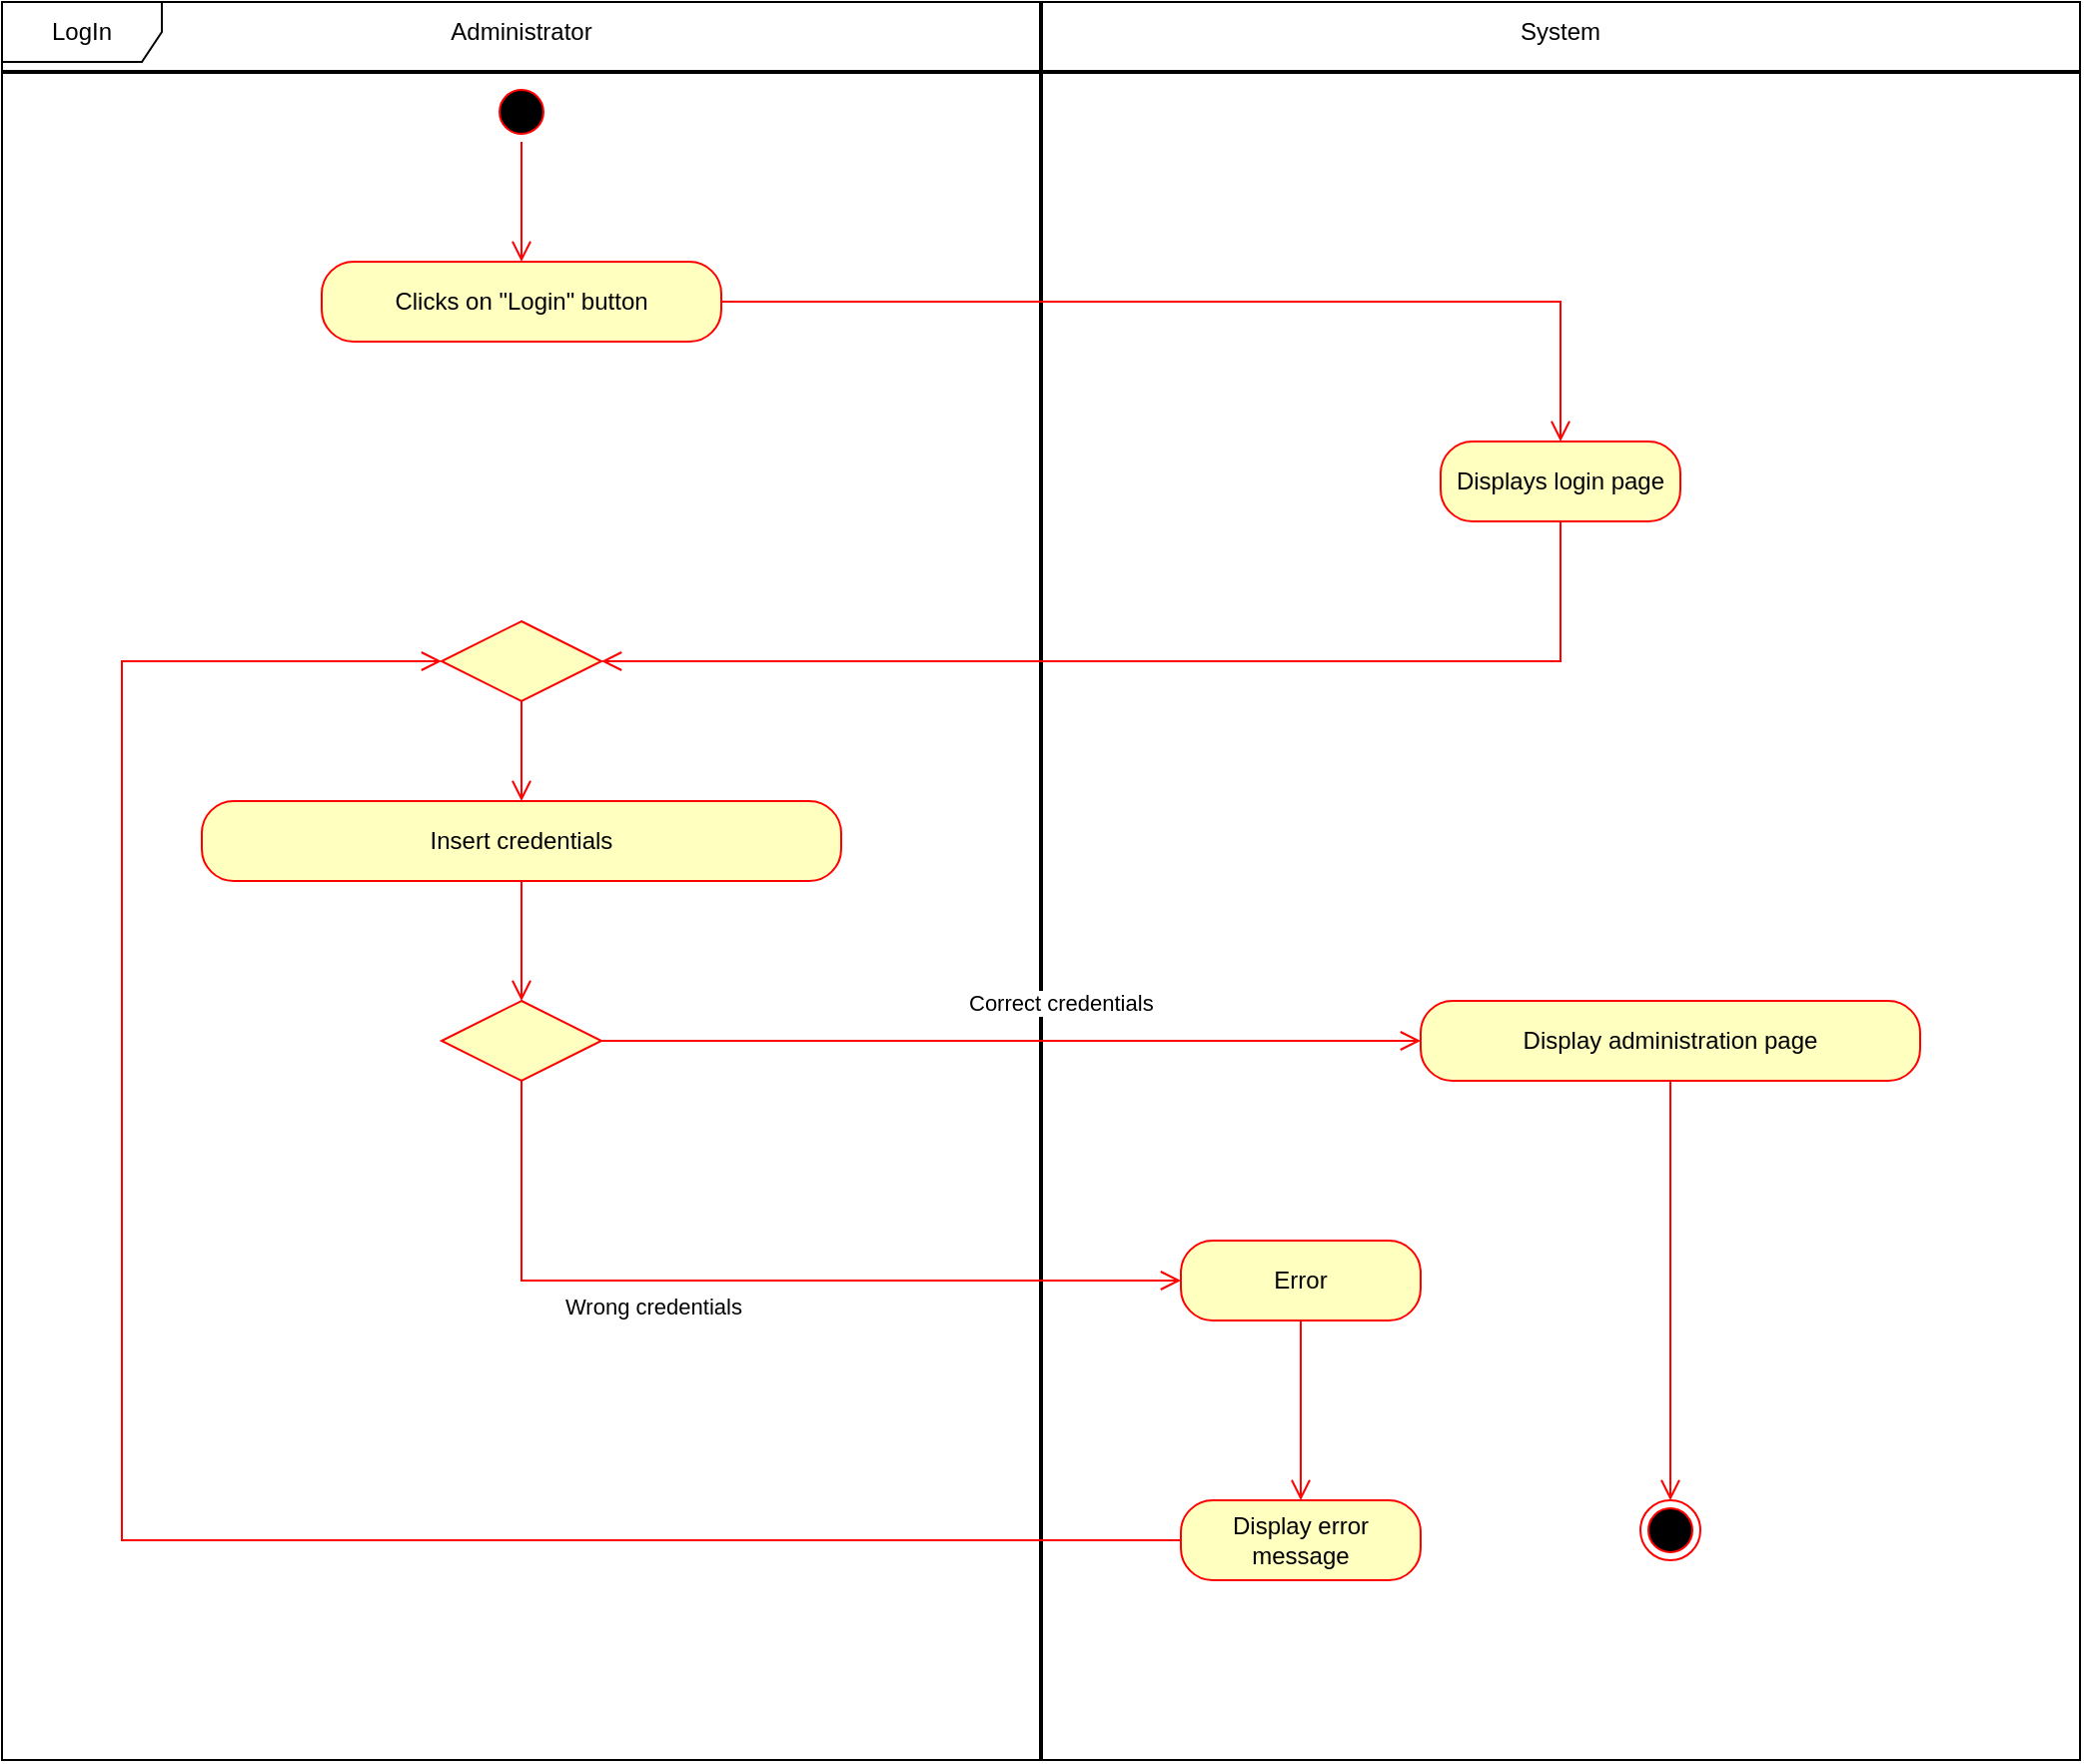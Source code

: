<mxfile version="15.8.4" type="device" pages="4"><diagram id="8XwuIrGLRwlNO7BP17Sq" name="LogIn"><mxGraphModel dx="1662" dy="2034" grid="1" gridSize="10" guides="1" tooltips="1" connect="1" arrows="1" fold="1" page="1" pageScale="1" pageWidth="827" pageHeight="1169" math="0" shadow="0"><root><mxCell id="0"/><mxCell id="1" parent="0"/><mxCell id="Yg2FZfq1lcCsoSbShi4T-1" value="LogIn" style="shape=umlFrame;whiteSpace=wrap;html=1;width=80;height=30;" parent="1" vertex="1"><mxGeometry x="40" width="1040" height="880" as="geometry"/></mxCell><mxCell id="Yg2FZfq1lcCsoSbShi4T-2" value="" style="line;strokeWidth=2;direction=south;html=1;" parent="1" vertex="1"><mxGeometry x="555" width="10" height="880" as="geometry"/></mxCell><mxCell id="Yg2FZfq1lcCsoSbShi4T-3" value="" style="ellipse;html=1;shape=startState;fillColor=#000000;strokeColor=#ff0000;" parent="1" vertex="1"><mxGeometry x="285" y="40" width="30" height="30" as="geometry"/></mxCell><mxCell id="Yg2FZfq1lcCsoSbShi4T-4" value="" style="edgeStyle=orthogonalEdgeStyle;html=1;verticalAlign=bottom;endArrow=open;endSize=8;strokeColor=#ff0000;rounded=0;" parent="1" source="Yg2FZfq1lcCsoSbShi4T-3" target="v_fyKmiNNQyC5nrAV-l9-1" edge="1"><mxGeometry relative="1" as="geometry"><mxPoint x="300" y="130" as="targetPoint"/></mxGeometry></mxCell><mxCell id="Yg2FZfq1lcCsoSbShi4T-5" value="" style="rhombus;whiteSpace=wrap;html=1;fillColor=#ffffc0;strokeColor=#ff0000;" parent="1" vertex="1"><mxGeometry x="260" y="310" width="80" height="40" as="geometry"/></mxCell><mxCell id="Yg2FZfq1lcCsoSbShi4T-6" value="" style="edgeStyle=orthogonalEdgeStyle;html=1;align=left;verticalAlign=top;endArrow=open;endSize=8;strokeColor=#ff0000;rounded=0;" parent="1" source="Yg2FZfq1lcCsoSbShi4T-5" target="Yg2FZfq1lcCsoSbShi4T-7" edge="1"><mxGeometry x="-1" relative="1" as="geometry"><mxPoint x="300" y="400" as="targetPoint"/></mxGeometry></mxCell><mxCell id="Yg2FZfq1lcCsoSbShi4T-7" value="Insert credentials" style="rounded=1;whiteSpace=wrap;html=1;arcSize=40;fontColor=#000000;fillColor=#ffffc0;strokeColor=#ff0000;" parent="1" vertex="1"><mxGeometry x="140" y="400" width="320" height="40" as="geometry"/></mxCell><mxCell id="Yg2FZfq1lcCsoSbShi4T-8" value="" style="edgeStyle=orthogonalEdgeStyle;html=1;verticalAlign=bottom;endArrow=open;endSize=8;strokeColor=#ff0000;rounded=0;" parent="1" source="Yg2FZfq1lcCsoSbShi4T-7" target="Yg2FZfq1lcCsoSbShi4T-9" edge="1"><mxGeometry relative="1" as="geometry"><mxPoint x="300" y="500" as="targetPoint"/></mxGeometry></mxCell><mxCell id="Yg2FZfq1lcCsoSbShi4T-9" value="" style="rhombus;whiteSpace=wrap;html=1;fillColor=#ffffc0;strokeColor=#ff0000;" parent="1" vertex="1"><mxGeometry x="260" y="500" width="80" height="40" as="geometry"/></mxCell><mxCell id="Yg2FZfq1lcCsoSbShi4T-10" value="Correct credentials" style="edgeStyle=orthogonalEdgeStyle;html=1;align=left;verticalAlign=bottom;endArrow=open;endSize=8;strokeColor=#ff0000;rounded=0;" parent="1" source="Yg2FZfq1lcCsoSbShi4T-9" target="Yg2FZfq1lcCsoSbShi4T-12" edge="1"><mxGeometry x="-0.111" y="10" relative="1" as="geometry"><mxPoint x="440" y="520" as="targetPoint"/><mxPoint as="offset"/></mxGeometry></mxCell><mxCell id="Yg2FZfq1lcCsoSbShi4T-11" value="Wrong credentials" style="edgeStyle=orthogonalEdgeStyle;html=1;align=left;verticalAlign=top;endArrow=open;endSize=8;strokeColor=#ff0000;rounded=0;" parent="1" source="Yg2FZfq1lcCsoSbShi4T-9" target="Yg2FZfq1lcCsoSbShi4T-20" edge="1"><mxGeometry x="-0.442" relative="1" as="geometry"><mxPoint x="630" y="640" as="targetPoint"/><Array as="points"><mxPoint x="300" y="640"/></Array><mxPoint as="offset"/></mxGeometry></mxCell><mxCell id="Yg2FZfq1lcCsoSbShi4T-12" value="Display administration page" style="rounded=1;whiteSpace=wrap;html=1;arcSize=40;fontColor=#000000;fillColor=#ffffc0;strokeColor=#ff0000;" parent="1" vertex="1"><mxGeometry x="750" y="500" width="250" height="40" as="geometry"/></mxCell><mxCell id="Yg2FZfq1lcCsoSbShi4T-13" value="" style="edgeStyle=orthogonalEdgeStyle;html=1;verticalAlign=bottom;endArrow=open;endSize=8;strokeColor=#ff0000;rounded=0;" parent="1" source="Yg2FZfq1lcCsoSbShi4T-12" target="Yg2FZfq1lcCsoSbShi4T-14" edge="1"><mxGeometry relative="1" as="geometry"><mxPoint x="755" y="840" as="targetPoint"/><Array as="points"/></mxGeometry></mxCell><mxCell id="Yg2FZfq1lcCsoSbShi4T-14" value="" style="ellipse;html=1;shape=endState;fillColor=#000000;strokeColor=#ff0000;" parent="1" vertex="1"><mxGeometry x="860" y="750" width="30" height="30" as="geometry"/></mxCell><mxCell id="Yg2FZfq1lcCsoSbShi4T-15" value="" style="line;strokeWidth=2;html=1;" parent="1" vertex="1"><mxGeometry x="40" y="30" width="1040" height="10" as="geometry"/></mxCell><mxCell id="Yg2FZfq1lcCsoSbShi4T-16" value="Administrator" style="text;html=1;strokeColor=none;fillColor=none;align=center;verticalAlign=middle;whiteSpace=wrap;rounded=0;" parent="1" vertex="1"><mxGeometry x="240" width="120" height="30" as="geometry"/></mxCell><mxCell id="Yg2FZfq1lcCsoSbShi4T-17" value="System" style="text;html=1;strokeColor=none;fillColor=none;align=center;verticalAlign=middle;whiteSpace=wrap;rounded=0;" parent="1" vertex="1"><mxGeometry x="790" width="60" height="30" as="geometry"/></mxCell><mxCell id="Yg2FZfq1lcCsoSbShi4T-18" value="Display error message" style="rounded=1;whiteSpace=wrap;html=1;arcSize=40;fontColor=#000000;fillColor=#ffffc0;strokeColor=#ff0000;" parent="1" vertex="1"><mxGeometry x="630" y="750" width="120" height="40" as="geometry"/></mxCell><mxCell id="Yg2FZfq1lcCsoSbShi4T-19" value="" style="edgeStyle=orthogonalEdgeStyle;html=1;verticalAlign=bottom;endArrow=open;endSize=8;strokeColor=#ff0000;rounded=0;" parent="1" source="Yg2FZfq1lcCsoSbShi4T-18" target="Yg2FZfq1lcCsoSbShi4T-5" edge="1"><mxGeometry relative="1" as="geometry"><mxPoint x="690" y="850" as="targetPoint"/><Array as="points"><mxPoint x="100" y="770"/><mxPoint x="100" y="330"/></Array></mxGeometry></mxCell><mxCell id="Yg2FZfq1lcCsoSbShi4T-20" value="Error" style="rounded=1;whiteSpace=wrap;html=1;arcSize=40;fontColor=#000000;fillColor=#ffffc0;strokeColor=#ff0000;" parent="1" vertex="1"><mxGeometry x="630" y="620" width="120" height="40" as="geometry"/></mxCell><mxCell id="Yg2FZfq1lcCsoSbShi4T-21" value="" style="edgeStyle=orthogonalEdgeStyle;html=1;verticalAlign=bottom;endArrow=open;endSize=8;strokeColor=#ff0000;rounded=0;" parent="1" source="Yg2FZfq1lcCsoSbShi4T-20" target="Yg2FZfq1lcCsoSbShi4T-18" edge="1"><mxGeometry relative="1" as="geometry"><mxPoint x="690" y="720" as="targetPoint"/></mxGeometry></mxCell><mxCell id="v_fyKmiNNQyC5nrAV-l9-1" value="Clicks on &quot;Login&quot; button" style="rounded=1;whiteSpace=wrap;html=1;arcSize=40;fontColor=#000000;fillColor=#ffffc0;strokeColor=#ff0000;" parent="1" vertex="1"><mxGeometry x="200" y="130" width="200" height="40" as="geometry"/></mxCell><mxCell id="v_fyKmiNNQyC5nrAV-l9-2" value="" style="edgeStyle=orthogonalEdgeStyle;html=1;verticalAlign=bottom;endArrow=open;endSize=8;strokeColor=#ff0000;rounded=0;" parent="1" source="v_fyKmiNNQyC5nrAV-l9-1" target="v_fyKmiNNQyC5nrAV-l9-3" edge="1"><mxGeometry relative="1" as="geometry"><mxPoint x="300" y="220" as="targetPoint"/></mxGeometry></mxCell><mxCell id="v_fyKmiNNQyC5nrAV-l9-3" value="Displays login page" style="rounded=1;whiteSpace=wrap;html=1;arcSize=40;fontColor=#000000;fillColor=#ffffc0;strokeColor=#ff0000;" parent="1" vertex="1"><mxGeometry x="760" y="220" width="120" height="40" as="geometry"/></mxCell><mxCell id="v_fyKmiNNQyC5nrAV-l9-4" value="" style="edgeStyle=orthogonalEdgeStyle;html=1;verticalAlign=bottom;endArrow=open;endSize=8;strokeColor=#ff0000;rounded=0;" parent="1" source="v_fyKmiNNQyC5nrAV-l9-3" target="Yg2FZfq1lcCsoSbShi4T-5" edge="1"><mxGeometry relative="1" as="geometry"><mxPoint x="340" y="330" as="targetPoint"/><Array as="points"><mxPoint x="820" y="330"/></Array></mxGeometry></mxCell></root></mxGraphModel></diagram><diagram id="rHTWFWc506EClgDClIIu" name="AddANewDataSource"><mxGraphModel dx="1662" dy="865" grid="1" gridSize="10" guides="1" tooltips="1" connect="1" arrows="1" fold="1" page="1" pageScale="1" pageWidth="827" pageHeight="1169" math="0" shadow="0"><root><mxCell id="nwVjziAgr2a4WrHIiONj-0"/><mxCell id="nwVjziAgr2a4WrHIiONj-1" parent="nwVjziAgr2a4WrHIiONj-0"/><mxCell id="nwVjziAgr2a4WrHIiONj-48" value="AddANewDataSource" style="shape=umlFrame;whiteSpace=wrap;html=1;width=140;height=30;" parent="nwVjziAgr2a4WrHIiONj-1" vertex="1"><mxGeometry x="80" y="70" width="1040" height="720" as="geometry"/></mxCell><mxCell id="nwVjziAgr2a4WrHIiONj-49" value="" style="line;strokeWidth=2;direction=south;html=1;" parent="nwVjziAgr2a4WrHIiONj-1" vertex="1"><mxGeometry x="605" y="70" width="10" height="720" as="geometry"/></mxCell><mxCell id="nwVjziAgr2a4WrHIiONj-50" value="" style="ellipse;html=1;shape=startState;fillColor=#000000;strokeColor=#ff0000;" parent="nwVjziAgr2a4WrHIiONj-1" vertex="1"><mxGeometry x="335" y="110" width="30" height="30" as="geometry"/></mxCell><mxCell id="nwVjziAgr2a4WrHIiONj-51" value="" style="edgeStyle=orthogonalEdgeStyle;html=1;verticalAlign=bottom;endArrow=open;endSize=8;strokeColor=#ff0000;rounded=0;" parent="nwVjziAgr2a4WrHIiONj-1" source="nwVjziAgr2a4WrHIiONj-50" target="nwVjziAgr2a4WrHIiONj-58" edge="1"><mxGeometry relative="1" as="geometry"><mxPoint x="350" y="190" as="targetPoint"/></mxGeometry></mxCell><mxCell id="nwVjziAgr2a4WrHIiONj-52" value="Introduces the new data source" style="rounded=1;whiteSpace=wrap;html=1;arcSize=40;fontColor=#000000;fillColor=#ffffc0;strokeColor=#ff0000;" parent="nwVjziAgr2a4WrHIiONj-1" vertex="1"><mxGeometry x="235" y="440" width="230" height="40" as="geometry"/></mxCell><mxCell id="nwVjziAgr2a4WrHIiONj-53" value="" style="edgeStyle=orthogonalEdgeStyle;html=1;verticalAlign=bottom;endArrow=open;endSize=8;strokeColor=#ff0000;rounded=0;" parent="nwVjziAgr2a4WrHIiONj-1" source="nwVjziAgr2a4WrHIiONj-52" target="nwVjziAgr2a4WrHIiONj-64" edge="1"><mxGeometry relative="1" as="geometry"><mxPoint x="360" y="630" as="targetPoint"/><Array as="points"><mxPoint x="360" y="540"/><mxPoint x="360" y="540"/></Array></mxGeometry></mxCell><mxCell id="nwVjziAgr2a4WrHIiONj-54" value="" style="ellipse;html=1;shape=endState;fillColor=#000000;strokeColor=#ff0000;" parent="nwVjziAgr2a4WrHIiONj-1" vertex="1"><mxGeometry x="945" y="725" width="30" height="30" as="geometry"/></mxCell><mxCell id="nwVjziAgr2a4WrHIiONj-55" value="" style="line;strokeWidth=2;html=1;" parent="nwVjziAgr2a4WrHIiONj-1" vertex="1"><mxGeometry x="80" y="100" width="1040" height="10" as="geometry"/></mxCell><mxCell id="nwVjziAgr2a4WrHIiONj-56" value="Administrator" style="text;html=1;strokeColor=none;fillColor=none;align=center;verticalAlign=middle;whiteSpace=wrap;rounded=0;" parent="nwVjziAgr2a4WrHIiONj-1" vertex="1"><mxGeometry x="295" y="70" width="110" height="30" as="geometry"/></mxCell><mxCell id="nwVjziAgr2a4WrHIiONj-57" value="System" style="text;html=1;strokeColor=none;fillColor=none;align=center;verticalAlign=middle;whiteSpace=wrap;rounded=0;" parent="nwVjziAgr2a4WrHIiONj-1" vertex="1"><mxGeometry x="840" y="70" width="60" height="30" as="geometry"/></mxCell><mxCell id="nwVjziAgr2a4WrHIiONj-58" value="Selects &quot;Manage data sources&quot; section" style="rounded=1;whiteSpace=wrap;html=1;arcSize=40;fontColor=#000000;fillColor=#ffffc0;strokeColor=#ff0000;" parent="nwVjziAgr2a4WrHIiONj-1" vertex="1"><mxGeometry x="210" y="190" width="280" height="40" as="geometry"/></mxCell><mxCell id="nwVjziAgr2a4WrHIiONj-59" value="" style="edgeStyle=orthogonalEdgeStyle;html=1;verticalAlign=bottom;endArrow=open;endSize=8;strokeColor=#ff0000;rounded=0;" parent="nwVjziAgr2a4WrHIiONj-1" source="nwVjziAgr2a4WrHIiONj-58" target="nwVjziAgr2a4WrHIiONj-60" edge="1"><mxGeometry relative="1" as="geometry"><mxPoint x="355" y="290" as="targetPoint"/></mxGeometry></mxCell><mxCell id="nwVjziAgr2a4WrHIiONj-60" value="Display &quot;Manage data sources&quot;" style="rounded=1;whiteSpace=wrap;html=1;arcSize=40;fontColor=#000000;fillColor=#ffffc0;strokeColor=#ff0000;" parent="nwVjziAgr2a4WrHIiONj-1" vertex="1"><mxGeometry x="770" y="190" width="200" height="40" as="geometry"/></mxCell><mxCell id="nwVjziAgr2a4WrHIiONj-61" value="" style="edgeStyle=orthogonalEdgeStyle;html=1;verticalAlign=bottom;endArrow=open;endSize=8;strokeColor=#ff0000;rounded=0;" parent="nwVjziAgr2a4WrHIiONj-1" source="nwVjziAgr2a4WrHIiONj-60" target="nwVjziAgr2a4WrHIiONj-71" edge="1"><mxGeometry relative="1" as="geometry"><mxPoint x="790" y="450" as="targetPoint"/><Array as="points"><mxPoint x="870" y="290"/></Array><mxPoint x="790" y="390" as="sourcePoint"/></mxGeometry></mxCell><mxCell id="nwVjziAgr2a4WrHIiONj-62" value="The new data source is added" style="rounded=1;whiteSpace=wrap;html=1;arcSize=40;fontColor=#000000;fillColor=#ffffc0;strokeColor=#ff0000;" parent="nwVjziAgr2a4WrHIiONj-1" vertex="1"><mxGeometry x="840" y="620" width="240" height="40" as="geometry"/></mxCell><mxCell id="nwVjziAgr2a4WrHIiONj-63" value="" style="edgeStyle=orthogonalEdgeStyle;html=1;verticalAlign=bottom;endArrow=open;endSize=8;strokeColor=#ff0000;rounded=0;" parent="nwVjziAgr2a4WrHIiONj-1" source="nwVjziAgr2a4WrHIiONj-62" target="nwVjziAgr2a4WrHIiONj-54" edge="1"><mxGeometry relative="1" as="geometry"><mxPoint x="1070" y="750" as="targetPoint"/></mxGeometry></mxCell><mxCell id="nwVjziAgr2a4WrHIiONj-64" value="" style="rhombus;whiteSpace=wrap;html=1;fillColor=#ffffc0;strokeColor=#ff0000;" parent="nwVjziAgr2a4WrHIiONj-1" vertex="1"><mxGeometry x="320" y="550" width="80" height="40" as="geometry"/></mxCell><mxCell id="nwVjziAgr2a4WrHIiONj-65" value="Correct data" style="edgeStyle=orthogonalEdgeStyle;html=1;align=left;verticalAlign=bottom;endArrow=open;endSize=8;strokeColor=#ff0000;rounded=0;" parent="nwVjziAgr2a4WrHIiONj-1" source="nwVjziAgr2a4WrHIiONj-64" target="nwVjziAgr2a4WrHIiONj-62" edge="1"><mxGeometry x="-0.043" relative="1" as="geometry"><mxPoint x="450" y="570" as="targetPoint"/><mxPoint as="offset"/></mxGeometry></mxCell><mxCell id="nwVjziAgr2a4WrHIiONj-66" value="Unavailable source or&lt;br&gt;source already present" style="edgeStyle=orthogonalEdgeStyle;html=1;align=left;verticalAlign=top;endArrow=open;endSize=8;strokeColor=#ff0000;rounded=0;" parent="nwVjziAgr2a4WrHIiONj-1" source="nwVjziAgr2a4WrHIiONj-64" target="nwVjziAgr2a4WrHIiONj-67" edge="1"><mxGeometry x="-0.2" relative="1" as="geometry"><mxPoint x="310" y="650" as="targetPoint"/><Array as="points"><mxPoint x="360" y="640"/></Array><mxPoint as="offset"/></mxGeometry></mxCell><mxCell id="nwVjziAgr2a4WrHIiONj-67" value="Error" style="rounded=1;whiteSpace=wrap;html=1;arcSize=40;fontColor=#000000;fillColor=#ffffc0;strokeColor=#ff0000;" parent="nwVjziAgr2a4WrHIiONj-1" vertex="1"><mxGeometry x="660" y="620" width="120" height="40" as="geometry"/></mxCell><mxCell id="nwVjziAgr2a4WrHIiONj-68" value="" style="edgeStyle=orthogonalEdgeStyle;html=1;verticalAlign=bottom;endArrow=open;endSize=8;strokeColor=#ff0000;rounded=0;" parent="nwVjziAgr2a4WrHIiONj-1" source="nwVjziAgr2a4WrHIiONj-67" target="nwVjziAgr2a4WrHIiONj-69" edge="1"><mxGeometry relative="1" as="geometry"><mxPoint x="720" y="720" as="targetPoint"/></mxGeometry></mxCell><mxCell id="nwVjziAgr2a4WrHIiONj-69" value="Display error message" style="rounded=1;whiteSpace=wrap;html=1;arcSize=40;fontColor=#000000;fillColor=#ffffc0;strokeColor=#ff0000;" parent="nwVjziAgr2a4WrHIiONj-1" vertex="1"><mxGeometry x="660" y="720" width="120" height="40" as="geometry"/></mxCell><mxCell id="nwVjziAgr2a4WrHIiONj-70" value="" style="edgeStyle=orthogonalEdgeStyle;html=1;verticalAlign=bottom;endArrow=open;endSize=8;strokeColor=#ff0000;rounded=0;" parent="nwVjziAgr2a4WrHIiONj-1" source="nwVjziAgr2a4WrHIiONj-69" target="nwVjziAgr2a4WrHIiONj-52" edge="1"><mxGeometry relative="1" as="geometry"><mxPoint x="720" y="820" as="targetPoint"/><Array as="points"><mxPoint x="200" y="740"/><mxPoint x="200" y="460"/></Array></mxGeometry></mxCell><mxCell id="nwVjziAgr2a4WrHIiONj-71" value="Select &quot;Add a new source&quot;" style="rounded=1;whiteSpace=wrap;html=1;arcSize=40;fontColor=#000000;fillColor=#ffffc0;strokeColor=#ff0000;" parent="nwVjziAgr2a4WrHIiONj-1" vertex="1"><mxGeometry x="245" y="270" width="210" height="40" as="geometry"/></mxCell><mxCell id="nwVjziAgr2a4WrHIiONj-72" value="" style="edgeStyle=orthogonalEdgeStyle;html=1;verticalAlign=bottom;endArrow=open;endSize=8;strokeColor=#ff0000;rounded=0;" parent="nwVjziAgr2a4WrHIiONj-1" source="nwVjziAgr2a4WrHIiONj-71" target="nwVjziAgr2a4WrHIiONj-73" edge="1"><mxGeometry relative="1" as="geometry"><mxPoint x="350" y="350" as="targetPoint"/><Array as="points"><mxPoint x="350" y="390"/></Array></mxGeometry></mxCell><mxCell id="nwVjziAgr2a4WrHIiONj-73" value="Display &quot;Add a new source&quot; form" style="rounded=1;whiteSpace=wrap;html=1;arcSize=40;fontColor=#000000;fillColor=#ffffc0;strokeColor=#ff0000;" parent="nwVjziAgr2a4WrHIiONj-1" vertex="1"><mxGeometry x="760" y="370" width="230" height="40" as="geometry"/></mxCell><mxCell id="nwVjziAgr2a4WrHIiONj-74" value="" style="edgeStyle=orthogonalEdgeStyle;html=1;verticalAlign=bottom;endArrow=open;endSize=8;strokeColor=#ff0000;rounded=0;" parent="nwVjziAgr2a4WrHIiONj-1" source="nwVjziAgr2a4WrHIiONj-73" target="nwVjziAgr2a4WrHIiONj-52" edge="1"><mxGeometry relative="1" as="geometry"><mxPoint x="790" y="420" as="targetPoint"/><Array as="points"><mxPoint x="870" y="460"/></Array></mxGeometry></mxCell></root></mxGraphModel></diagram><diagram id="2cjyz9biUNSAlNmGu1sV" name="DeleteADataSource"><mxGraphModel dx="1662" dy="865" grid="1" gridSize="10" guides="1" tooltips="1" connect="1" arrows="1" fold="1" page="1" pageScale="1" pageWidth="827" pageHeight="1169" math="0" shadow="0"><root><mxCell id="y5ONnEDKBflYgXp1j6-j-0"/><mxCell id="y5ONnEDKBflYgXp1j6-j-1" parent="y5ONnEDKBflYgXp1j6-j-0"/><mxCell id="y5ONnEDKBflYgXp1j6-j-2" value="DeleteADataSource" style="shape=umlFrame;whiteSpace=wrap;html=1;width=140;height=30;" parent="y5ONnEDKBflYgXp1j6-j-1" vertex="1"><mxGeometry x="90" y="70" width="1040" height="690" as="geometry"/></mxCell><mxCell id="y5ONnEDKBflYgXp1j6-j-3" value="" style="line;strokeWidth=2;direction=south;html=1;" parent="y5ONnEDKBflYgXp1j6-j-1" vertex="1"><mxGeometry x="605" y="70" width="10" height="690" as="geometry"/></mxCell><mxCell id="y5ONnEDKBflYgXp1j6-j-4" value="" style="ellipse;html=1;shape=startState;fillColor=#000000;strokeColor=#ff0000;" parent="y5ONnEDKBflYgXp1j6-j-1" vertex="1"><mxGeometry x="335" y="110" width="30" height="30" as="geometry"/></mxCell><mxCell id="y5ONnEDKBflYgXp1j6-j-5" value="" style="edgeStyle=orthogonalEdgeStyle;html=1;verticalAlign=bottom;endArrow=open;endSize=8;strokeColor=#ff0000;rounded=0;" parent="y5ONnEDKBflYgXp1j6-j-1" source="y5ONnEDKBflYgXp1j6-j-4" target="y5ONnEDKBflYgXp1j6-j-12" edge="1"><mxGeometry relative="1" as="geometry"><mxPoint x="350" y="190" as="targetPoint"/></mxGeometry></mxCell><mxCell id="y5ONnEDKBflYgXp1j6-j-9" value="" style="line;strokeWidth=2;html=1;" parent="y5ONnEDKBflYgXp1j6-j-1" vertex="1"><mxGeometry x="90" y="100" width="1040" height="10" as="geometry"/></mxCell><mxCell id="y5ONnEDKBflYgXp1j6-j-10" value="Administrator" style="text;html=1;strokeColor=none;fillColor=none;align=center;verticalAlign=middle;whiteSpace=wrap;rounded=0;" parent="y5ONnEDKBflYgXp1j6-j-1" vertex="1"><mxGeometry x="295" y="70" width="110" height="30" as="geometry"/></mxCell><mxCell id="y5ONnEDKBflYgXp1j6-j-11" value="System" style="text;html=1;strokeColor=none;fillColor=none;align=center;verticalAlign=middle;whiteSpace=wrap;rounded=0;" parent="y5ONnEDKBflYgXp1j6-j-1" vertex="1"><mxGeometry x="840" y="70" width="60" height="30" as="geometry"/></mxCell><mxCell id="y5ONnEDKBflYgXp1j6-j-12" value="Selects &quot;Manage data sources&quot; section" style="rounded=1;whiteSpace=wrap;html=1;arcSize=40;fontColor=#000000;fillColor=#ffffc0;strokeColor=#ff0000;" parent="y5ONnEDKBflYgXp1j6-j-1" vertex="1"><mxGeometry x="210" y="190" width="280" height="40" as="geometry"/></mxCell><mxCell id="y5ONnEDKBflYgXp1j6-j-13" value="" style="edgeStyle=orthogonalEdgeStyle;html=1;verticalAlign=bottom;endArrow=open;endSize=8;strokeColor=#ff0000;rounded=0;" parent="y5ONnEDKBflYgXp1j6-j-1" source="y5ONnEDKBflYgXp1j6-j-12" target="y5ONnEDKBflYgXp1j6-j-14" edge="1"><mxGeometry relative="1" as="geometry"><mxPoint x="355" y="290" as="targetPoint"/></mxGeometry></mxCell><mxCell id="y5ONnEDKBflYgXp1j6-j-14" value="Display &quot;Manage data sources&quot;" style="rounded=1;whiteSpace=wrap;html=1;arcSize=40;fontColor=#000000;fillColor=#ffffc0;strokeColor=#ff0000;" parent="y5ONnEDKBflYgXp1j6-j-1" vertex="1"><mxGeometry x="770" y="190" width="200" height="40" as="geometry"/></mxCell><mxCell id="y5ONnEDKBflYgXp1j6-j-15" value="" style="edgeStyle=orthogonalEdgeStyle;html=1;verticalAlign=bottom;endArrow=open;endSize=8;strokeColor=#ff0000;rounded=0;" parent="y5ONnEDKBflYgXp1j6-j-1" source="y5ONnEDKBflYgXp1j6-j-14" target="y5ONnEDKBflYgXp1j6-j-25" edge="1"><mxGeometry relative="1" as="geometry"><mxPoint x="790" y="450" as="targetPoint"/><Array as="points"><mxPoint x="870" y="290"/></Array><mxPoint x="790" y="390" as="sourcePoint"/></mxGeometry></mxCell><mxCell id="y5ONnEDKBflYgXp1j6-j-16" value="The data source is deleted" style="rounded=1;whiteSpace=wrap;html=1;arcSize=40;fontColor=#000000;fillColor=#ffffc0;strokeColor=#ff0000;" parent="y5ONnEDKBflYgXp1j6-j-1" vertex="1"><mxGeometry x="750" y="550" width="240" height="40" as="geometry"/></mxCell><mxCell id="y5ONnEDKBflYgXp1j6-j-17" value="" style="edgeStyle=orthogonalEdgeStyle;html=1;verticalAlign=bottom;endArrow=open;endSize=8;strokeColor=#ff0000;rounded=0;" parent="y5ONnEDKBflYgXp1j6-j-1" source="y5ONnEDKBflYgXp1j6-j-16" target="y5ONnEDKBflYgXp1j6-j-8" edge="1"><mxGeometry relative="1" as="geometry"><mxPoint x="980" y="585" as="targetPoint"/></mxGeometry></mxCell><mxCell id="y5ONnEDKBflYgXp1j6-j-25" value="Select &quot;Remove data source&quot; button associated to a specific source" style="rounded=1;whiteSpace=wrap;html=1;arcSize=40;fontColor=#000000;fillColor=#ffffc0;strokeColor=#ff0000;" parent="y5ONnEDKBflYgXp1j6-j-1" vertex="1"><mxGeometry x="200" y="270" width="300" height="40" as="geometry"/></mxCell><mxCell id="y5ONnEDKBflYgXp1j6-j-26" value="" style="edgeStyle=orthogonalEdgeStyle;html=1;verticalAlign=bottom;endArrow=open;endSize=8;strokeColor=#ff0000;rounded=0;" parent="y5ONnEDKBflYgXp1j6-j-1" source="y5ONnEDKBflYgXp1j6-j-25" target="D5tY9ROkL-M8k1I_U0dl-0" edge="1"><mxGeometry relative="1" as="geometry"><mxPoint x="760" y="390" as="targetPoint"/><Array as="points"><mxPoint x="350" y="330"/></Array></mxGeometry></mxCell><mxCell id="D5tY9ROkL-M8k1I_U0dl-0" value="Display an alert, asking for confirmation" style="rounded=1;whiteSpace=wrap;html=1;arcSize=40;fontColor=#000000;fillColor=#ffffc0;strokeColor=#ff0000;" vertex="1" parent="y5ONnEDKBflYgXp1j6-j-1"><mxGeometry x="760" y="350" width="220" height="40" as="geometry"/></mxCell><mxCell id="D5tY9ROkL-M8k1I_U0dl-1" value="" style="edgeStyle=orthogonalEdgeStyle;html=1;verticalAlign=bottom;endArrow=open;endSize=8;strokeColor=#ff0000;rounded=0;" edge="1" source="D5tY9ROkL-M8k1I_U0dl-0" parent="y5ONnEDKBflYgXp1j6-j-1" target="D5tY9ROkL-M8k1I_U0dl-5"><mxGeometry relative="1" as="geometry"><mxPoint x="470" y="460" as="targetPoint"/><Array as="points"><mxPoint x="870" y="460"/></Array></mxGeometry></mxCell><mxCell id="y5ONnEDKBflYgXp1j6-j-8" value="" style="ellipse;html=1;shape=endState;fillColor=#000000;strokeColor=#ff0000;" parent="y5ONnEDKBflYgXp1j6-j-1" vertex="1"><mxGeometry x="855" y="650" width="30" height="30" as="geometry"/></mxCell><mxCell id="D5tY9ROkL-M8k1I_U0dl-5" value="" style="rhombus;whiteSpace=wrap;html=1;fillColor=#ffffc0;strokeColor=#ff0000;" vertex="1" parent="y5ONnEDKBflYgXp1j6-j-1"><mxGeometry x="310" y="440" width="80" height="40" as="geometry"/></mxCell><mxCell id="D5tY9ROkL-M8k1I_U0dl-6" value="Confirm operation" style="edgeStyle=orthogonalEdgeStyle;html=1;align=left;verticalAlign=bottom;endArrow=open;endSize=8;strokeColor=#ff0000;rounded=0;" edge="1" source="D5tY9ROkL-M8k1I_U0dl-5" parent="y5ONnEDKBflYgXp1j6-j-1" target="y5ONnEDKBflYgXp1j6-j-16"><mxGeometry x="-0.225" relative="1" as="geometry"><mxPoint x="430" y="600" as="targetPoint"/><Array as="points"><mxPoint x="350" y="570"/></Array><mxPoint as="offset"/></mxGeometry></mxCell><mxCell id="D5tY9ROkL-M8k1I_U0dl-7" value="Cancel operation" style="edgeStyle=orthogonalEdgeStyle;html=1;align=left;verticalAlign=top;endArrow=open;endSize=8;strokeColor=#ff0000;rounded=0;" edge="1" source="D5tY9ROkL-M8k1I_U0dl-5" parent="y5ONnEDKBflYgXp1j6-j-1" target="D5tY9ROkL-M8k1I_U0dl-8"><mxGeometry x="-0.6" relative="1" as="geometry"><mxPoint x="290" y="680" as="targetPoint"/><Array as="points"><mxPoint x="210" y="460"/><mxPoint x="210" y="705"/></Array><mxPoint as="offset"/></mxGeometry></mxCell><mxCell id="D5tY9ROkL-M8k1I_U0dl-8" value="" style="ellipse;html=1;shape=endState;fillColor=#000000;strokeColor=#ff0000;" vertex="1" parent="y5ONnEDKBflYgXp1j6-j-1"><mxGeometry x="335" y="690" width="30" height="30" as="geometry"/></mxCell></root></mxGraphModel></diagram><diagram id="VbW9g9Jgt62OxxzdxYrV" name="ModifyADataSource"><mxGraphModel dx="1662" dy="865" grid="1" gridSize="10" guides="1" tooltips="1" connect="1" arrows="1" fold="1" page="1" pageScale="1" pageWidth="827" pageHeight="1169" math="0" shadow="0"><root><mxCell id="jA-MQCR-RLPwyCHvN1f6-0"/><mxCell id="jA-MQCR-RLPwyCHvN1f6-1" parent="jA-MQCR-RLPwyCHvN1f6-0"/><mxCell id="BzqQ_qLku9kOS4lWMl1f-0" value="ModifyADataSource" style="shape=umlFrame;whiteSpace=wrap;html=1;width=140;height=30;" vertex="1" parent="jA-MQCR-RLPwyCHvN1f6-1"><mxGeometry x="80" y="70" width="1040" height="720" as="geometry"/></mxCell><mxCell id="BzqQ_qLku9kOS4lWMl1f-1" value="" style="line;strokeWidth=2;direction=south;html=1;" vertex="1" parent="jA-MQCR-RLPwyCHvN1f6-1"><mxGeometry x="605" y="70" width="10" height="720" as="geometry"/></mxCell><mxCell id="BzqQ_qLku9kOS4lWMl1f-2" value="" style="ellipse;html=1;shape=startState;fillColor=#000000;strokeColor=#ff0000;" vertex="1" parent="jA-MQCR-RLPwyCHvN1f6-1"><mxGeometry x="335" y="110" width="30" height="30" as="geometry"/></mxCell><mxCell id="BzqQ_qLku9kOS4lWMl1f-3" value="" style="edgeStyle=orthogonalEdgeStyle;html=1;verticalAlign=bottom;endArrow=open;endSize=8;strokeColor=#ff0000;rounded=0;" edge="1" parent="jA-MQCR-RLPwyCHvN1f6-1" source="BzqQ_qLku9kOS4lWMl1f-2" target="BzqQ_qLku9kOS4lWMl1f-10"><mxGeometry relative="1" as="geometry"><mxPoint x="350" y="190" as="targetPoint"/></mxGeometry></mxCell><mxCell id="BzqQ_qLku9kOS4lWMl1f-4" value="Introduces the changes to the data source" style="rounded=1;whiteSpace=wrap;html=1;arcSize=40;fontColor=#000000;fillColor=#ffffc0;strokeColor=#ff0000;" vertex="1" parent="jA-MQCR-RLPwyCHvN1f6-1"><mxGeometry x="230" y="440" width="250" height="40" as="geometry"/></mxCell><mxCell id="BzqQ_qLku9kOS4lWMl1f-5" value="" style="edgeStyle=orthogonalEdgeStyle;html=1;verticalAlign=bottom;endArrow=open;endSize=8;strokeColor=#ff0000;rounded=0;" edge="1" parent="jA-MQCR-RLPwyCHvN1f6-1" source="BzqQ_qLku9kOS4lWMl1f-4" target="BzqQ_qLku9kOS4lWMl1f-16"><mxGeometry relative="1" as="geometry"><mxPoint x="360" y="630" as="targetPoint"/><Array as="points"><mxPoint x="360" y="540"/><mxPoint x="360" y="540"/></Array></mxGeometry></mxCell><mxCell id="BzqQ_qLku9kOS4lWMl1f-6" value="" style="ellipse;html=1;shape=endState;fillColor=#000000;strokeColor=#ff0000;" vertex="1" parent="jA-MQCR-RLPwyCHvN1f6-1"><mxGeometry x="945" y="725" width="30" height="30" as="geometry"/></mxCell><mxCell id="BzqQ_qLku9kOS4lWMl1f-7" value="" style="line;strokeWidth=2;html=1;" vertex="1" parent="jA-MQCR-RLPwyCHvN1f6-1"><mxGeometry x="80" y="100" width="1040" height="10" as="geometry"/></mxCell><mxCell id="BzqQ_qLku9kOS4lWMl1f-8" value="Administrator" style="text;html=1;strokeColor=none;fillColor=none;align=center;verticalAlign=middle;whiteSpace=wrap;rounded=0;" vertex="1" parent="jA-MQCR-RLPwyCHvN1f6-1"><mxGeometry x="295" y="70" width="110" height="30" as="geometry"/></mxCell><mxCell id="BzqQ_qLku9kOS4lWMl1f-9" value="System" style="text;html=1;strokeColor=none;fillColor=none;align=center;verticalAlign=middle;whiteSpace=wrap;rounded=0;" vertex="1" parent="jA-MQCR-RLPwyCHvN1f6-1"><mxGeometry x="840" y="70" width="60" height="30" as="geometry"/></mxCell><mxCell id="BzqQ_qLku9kOS4lWMl1f-10" value="Selects &quot;Manage data sources&quot; section" style="rounded=1;whiteSpace=wrap;html=1;arcSize=40;fontColor=#000000;fillColor=#ffffc0;strokeColor=#ff0000;" vertex="1" parent="jA-MQCR-RLPwyCHvN1f6-1"><mxGeometry x="210" y="190" width="280" height="40" as="geometry"/></mxCell><mxCell id="BzqQ_qLku9kOS4lWMl1f-11" value="" style="edgeStyle=orthogonalEdgeStyle;html=1;verticalAlign=bottom;endArrow=open;endSize=8;strokeColor=#ff0000;rounded=0;" edge="1" parent="jA-MQCR-RLPwyCHvN1f6-1" source="BzqQ_qLku9kOS4lWMl1f-10" target="BzqQ_qLku9kOS4lWMl1f-12"><mxGeometry relative="1" as="geometry"><mxPoint x="355" y="290" as="targetPoint"/></mxGeometry></mxCell><mxCell id="BzqQ_qLku9kOS4lWMl1f-12" value="Display &quot;Manage data sources&quot;" style="rounded=1;whiteSpace=wrap;html=1;arcSize=40;fontColor=#000000;fillColor=#ffffc0;strokeColor=#ff0000;" vertex="1" parent="jA-MQCR-RLPwyCHvN1f6-1"><mxGeometry x="770" y="190" width="200" height="40" as="geometry"/></mxCell><mxCell id="BzqQ_qLku9kOS4lWMl1f-13" value="" style="edgeStyle=orthogonalEdgeStyle;html=1;verticalAlign=bottom;endArrow=open;endSize=8;strokeColor=#ff0000;rounded=0;" edge="1" parent="jA-MQCR-RLPwyCHvN1f6-1" source="BzqQ_qLku9kOS4lWMl1f-12" target="BzqQ_qLku9kOS4lWMl1f-23"><mxGeometry relative="1" as="geometry"><mxPoint x="790" y="450" as="targetPoint"/><Array as="points"><mxPoint x="870" y="290"/></Array><mxPoint x="790" y="390" as="sourcePoint"/></mxGeometry></mxCell><mxCell id="BzqQ_qLku9kOS4lWMl1f-14" value="The data source is modified" style="rounded=1;whiteSpace=wrap;html=1;arcSize=40;fontColor=#000000;fillColor=#ffffc0;strokeColor=#ff0000;" vertex="1" parent="jA-MQCR-RLPwyCHvN1f6-1"><mxGeometry x="840" y="620" width="240" height="40" as="geometry"/></mxCell><mxCell id="BzqQ_qLku9kOS4lWMl1f-15" value="" style="edgeStyle=orthogonalEdgeStyle;html=1;verticalAlign=bottom;endArrow=open;endSize=8;strokeColor=#ff0000;rounded=0;" edge="1" parent="jA-MQCR-RLPwyCHvN1f6-1" source="BzqQ_qLku9kOS4lWMl1f-14" target="BzqQ_qLku9kOS4lWMl1f-6"><mxGeometry relative="1" as="geometry"><mxPoint x="1070" y="750" as="targetPoint"/></mxGeometry></mxCell><mxCell id="BzqQ_qLku9kOS4lWMl1f-16" value="" style="rhombus;whiteSpace=wrap;html=1;fillColor=#ffffc0;strokeColor=#ff0000;" vertex="1" parent="jA-MQCR-RLPwyCHvN1f6-1"><mxGeometry x="320" y="550" width="80" height="40" as="geometry"/></mxCell><mxCell id="BzqQ_qLku9kOS4lWMl1f-17" value="Correct data" style="edgeStyle=orthogonalEdgeStyle;html=1;align=left;verticalAlign=bottom;endArrow=open;endSize=8;strokeColor=#ff0000;rounded=0;" edge="1" parent="jA-MQCR-RLPwyCHvN1f6-1" source="BzqQ_qLku9kOS4lWMl1f-16" target="BzqQ_qLku9kOS4lWMl1f-14"><mxGeometry x="-0.043" relative="1" as="geometry"><mxPoint x="450" y="570" as="targetPoint"/><mxPoint as="offset"/></mxGeometry></mxCell><mxCell id="BzqQ_qLku9kOS4lWMl1f-18" value="Unavailable source or&lt;br&gt;source already present" style="edgeStyle=orthogonalEdgeStyle;html=1;align=left;verticalAlign=top;endArrow=open;endSize=8;strokeColor=#ff0000;rounded=0;" edge="1" parent="jA-MQCR-RLPwyCHvN1f6-1" source="BzqQ_qLku9kOS4lWMl1f-16" target="BzqQ_qLku9kOS4lWMl1f-19"><mxGeometry x="-0.2" relative="1" as="geometry"><mxPoint x="310" y="650" as="targetPoint"/><Array as="points"><mxPoint x="360" y="640"/></Array><mxPoint as="offset"/></mxGeometry></mxCell><mxCell id="BzqQ_qLku9kOS4lWMl1f-19" value="Error" style="rounded=1;whiteSpace=wrap;html=1;arcSize=40;fontColor=#000000;fillColor=#ffffc0;strokeColor=#ff0000;" vertex="1" parent="jA-MQCR-RLPwyCHvN1f6-1"><mxGeometry x="660" y="620" width="120" height="40" as="geometry"/></mxCell><mxCell id="BzqQ_qLku9kOS4lWMl1f-20" value="" style="edgeStyle=orthogonalEdgeStyle;html=1;verticalAlign=bottom;endArrow=open;endSize=8;strokeColor=#ff0000;rounded=0;" edge="1" parent="jA-MQCR-RLPwyCHvN1f6-1" source="BzqQ_qLku9kOS4lWMl1f-19" target="BzqQ_qLku9kOS4lWMl1f-21"><mxGeometry relative="1" as="geometry"><mxPoint x="720" y="720" as="targetPoint"/></mxGeometry></mxCell><mxCell id="BzqQ_qLku9kOS4lWMl1f-21" value="Display error message" style="rounded=1;whiteSpace=wrap;html=1;arcSize=40;fontColor=#000000;fillColor=#ffffc0;strokeColor=#ff0000;" vertex="1" parent="jA-MQCR-RLPwyCHvN1f6-1"><mxGeometry x="660" y="720" width="120" height="40" as="geometry"/></mxCell><mxCell id="BzqQ_qLku9kOS4lWMl1f-22" value="" style="edgeStyle=orthogonalEdgeStyle;html=1;verticalAlign=bottom;endArrow=open;endSize=8;strokeColor=#ff0000;rounded=0;" edge="1" parent="jA-MQCR-RLPwyCHvN1f6-1" source="BzqQ_qLku9kOS4lWMl1f-21" target="BzqQ_qLku9kOS4lWMl1f-4"><mxGeometry relative="1" as="geometry"><mxPoint x="720" y="820" as="targetPoint"/><Array as="points"><mxPoint x="200" y="740"/><mxPoint x="200" y="460"/></Array></mxGeometry></mxCell><mxCell id="BzqQ_qLku9kOS4lWMl1f-23" value="Selects &quot;Modify&quot; button" style="rounded=1;whiteSpace=wrap;html=1;arcSize=40;fontColor=#000000;fillColor=#ffffc0;strokeColor=#ff0000;" vertex="1" parent="jA-MQCR-RLPwyCHvN1f6-1"><mxGeometry x="245" y="270" width="210" height="40" as="geometry"/></mxCell><mxCell id="BzqQ_qLku9kOS4lWMl1f-24" value="" style="edgeStyle=orthogonalEdgeStyle;html=1;verticalAlign=bottom;endArrow=open;endSize=8;strokeColor=#ff0000;rounded=0;" edge="1" parent="jA-MQCR-RLPwyCHvN1f6-1" source="BzqQ_qLku9kOS4lWMl1f-23" target="BzqQ_qLku9kOS4lWMl1f-25"><mxGeometry relative="1" as="geometry"><mxPoint x="350" y="350" as="targetPoint"/><Array as="points"><mxPoint x="350" y="390"/></Array></mxGeometry></mxCell><mxCell id="BzqQ_qLku9kOS4lWMl1f-25" value="Display the form to modify the associated data source" style="rounded=1;whiteSpace=wrap;html=1;arcSize=40;fontColor=#000000;fillColor=#ffffc0;strokeColor=#ff0000;" vertex="1" parent="jA-MQCR-RLPwyCHvN1f6-1"><mxGeometry x="740" y="370" width="260" height="40" as="geometry"/></mxCell><mxCell id="BzqQ_qLku9kOS4lWMl1f-26" value="" style="edgeStyle=orthogonalEdgeStyle;html=1;verticalAlign=bottom;endArrow=open;endSize=8;strokeColor=#ff0000;rounded=0;" edge="1" parent="jA-MQCR-RLPwyCHvN1f6-1" source="BzqQ_qLku9kOS4lWMl1f-25" target="BzqQ_qLku9kOS4lWMl1f-4"><mxGeometry relative="1" as="geometry"><mxPoint x="790" y="420" as="targetPoint"/><Array as="points"><mxPoint x="870" y="460"/></Array></mxGeometry></mxCell></root></mxGraphModel></diagram></mxfile>